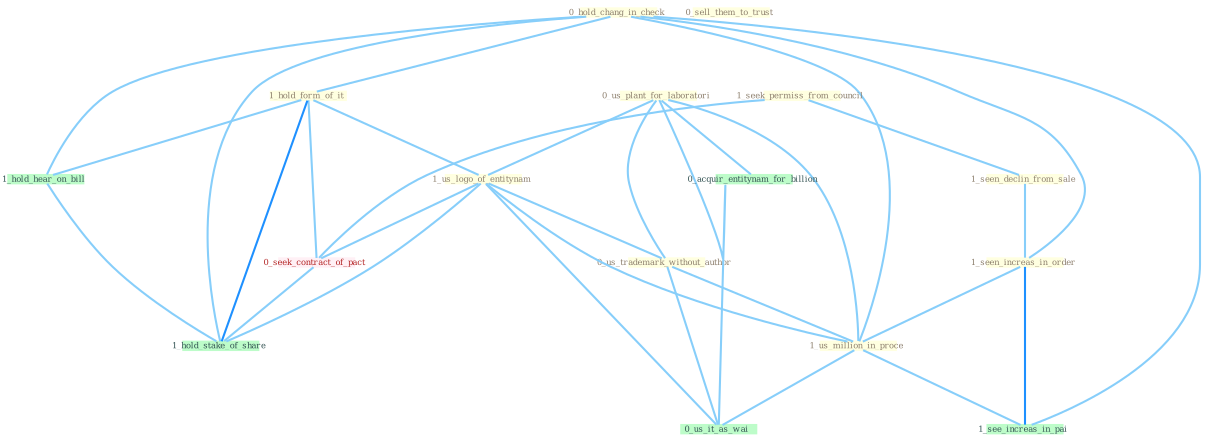 Graph G{ 
    node
    [shape=polygon,style=filled,width=.5,height=.06,color="#BDFCC9",fixedsize=true,fontsize=4,
    fontcolor="#2f4f4f"];
    {node
    [color="#ffffe0", fontcolor="#8b7d6b"] "0_hold_chang_in_check " "1_seek_permiss_from_council " "1_hold_form_of_it " "1_seen_declin_from_sale " "0_sell_them_to_trust " "0_us_plant_for_laboratori " "1_seen_increas_in_order " "1_us_logo_of_entitynam " "0_us_trademark_without_author " "1_us_million_in_proce "}
{node [color="#fff0f5", fontcolor="#b22222"] "0_seek_contract_of_pact "}
edge [color="#B0E2FF"];

	"0_hold_chang_in_check " -- "1_hold_form_of_it " [w="1", color="#87cefa" ];
	"0_hold_chang_in_check " -- "1_seen_increas_in_order " [w="1", color="#87cefa" ];
	"0_hold_chang_in_check " -- "1_us_million_in_proce " [w="1", color="#87cefa" ];
	"0_hold_chang_in_check " -- "1_see_increas_in_pai " [w="1", color="#87cefa" ];
	"0_hold_chang_in_check " -- "1_hold_hear_on_bill " [w="1", color="#87cefa" ];
	"0_hold_chang_in_check " -- "1_hold_stake_of_share " [w="1", color="#87cefa" ];
	"1_seek_permiss_from_council " -- "1_seen_declin_from_sale " [w="1", color="#87cefa" ];
	"1_seek_permiss_from_council " -- "0_seek_contract_of_pact " [w="1", color="#87cefa" ];
	"1_hold_form_of_it " -- "1_us_logo_of_entitynam " [w="1", color="#87cefa" ];
	"1_hold_form_of_it " -- "0_seek_contract_of_pact " [w="1", color="#87cefa" ];
	"1_hold_form_of_it " -- "1_hold_hear_on_bill " [w="1", color="#87cefa" ];
	"1_hold_form_of_it " -- "1_hold_stake_of_share " [w="2", color="#1e90ff" , len=0.8];
	"1_seen_declin_from_sale " -- "1_seen_increas_in_order " [w="1", color="#87cefa" ];
	"0_us_plant_for_laboratori " -- "1_us_logo_of_entitynam " [w="1", color="#87cefa" ];
	"0_us_plant_for_laboratori " -- "0_us_trademark_without_author " [w="1", color="#87cefa" ];
	"0_us_plant_for_laboratori " -- "1_us_million_in_proce " [w="1", color="#87cefa" ];
	"0_us_plant_for_laboratori " -- "0_us_it_as_wai " [w="1", color="#87cefa" ];
	"0_us_plant_for_laboratori " -- "0_acquir_entitynam_for_billion " [w="1", color="#87cefa" ];
	"1_seen_increas_in_order " -- "1_us_million_in_proce " [w="1", color="#87cefa" ];
	"1_seen_increas_in_order " -- "1_see_increas_in_pai " [w="2", color="#1e90ff" , len=0.8];
	"1_us_logo_of_entitynam " -- "0_us_trademark_without_author " [w="1", color="#87cefa" ];
	"1_us_logo_of_entitynam " -- "1_us_million_in_proce " [w="1", color="#87cefa" ];
	"1_us_logo_of_entitynam " -- "0_seek_contract_of_pact " [w="1", color="#87cefa" ];
	"1_us_logo_of_entitynam " -- "0_us_it_as_wai " [w="1", color="#87cefa" ];
	"1_us_logo_of_entitynam " -- "1_hold_stake_of_share " [w="1", color="#87cefa" ];
	"0_us_trademark_without_author " -- "1_us_million_in_proce " [w="1", color="#87cefa" ];
	"0_us_trademark_without_author " -- "0_us_it_as_wai " [w="1", color="#87cefa" ];
	"1_us_million_in_proce " -- "0_us_it_as_wai " [w="1", color="#87cefa" ];
	"1_us_million_in_proce " -- "1_see_increas_in_pai " [w="1", color="#87cefa" ];
	"0_seek_contract_of_pact " -- "1_hold_stake_of_share " [w="1", color="#87cefa" ];
	"1_hold_hear_on_bill " -- "1_hold_stake_of_share " [w="1", color="#87cefa" ];
}